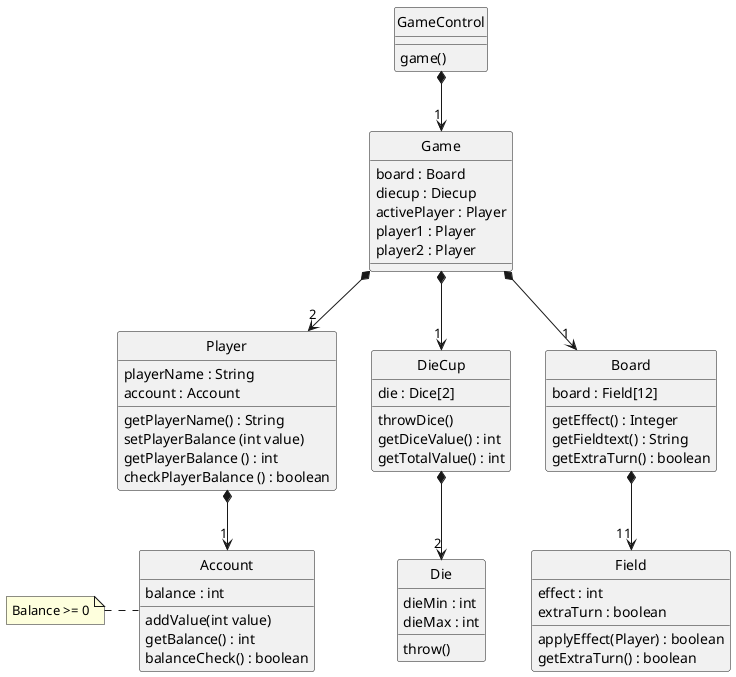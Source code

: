 @startuml ClassDiagram
skinparam style strictuml

class "GameControl" as GameControl {
    
    game()
}

class "Player" as Player {
    playerName : String
    account : Account

    getPlayerName() : String
    setPlayerBalance (int value)
    getPlayerBalance () : int
    checkPlayerBalance () : boolean

}

class "Account" as Account {
    balance : int

    addValue(int value)
    getBalance() : int
    balanceCheck() : boolean
}
note left
    Balance >= 0
    end note

class "DieCup" as Diecup {
    die : Dice[2]
    
    throwDice()
    getDiceValue() : int
    getTotalValue() : int
}

class "Die" as Dice {
    dieMin : int
    dieMax : int

    throw()
}

class "Board" as Board {
    board : Field[12]

    getEffect() : Integer
    getFieldtext() : String
    getExtraTurn() : boolean
}

class "Field" as Field {
    effect : int
    extraTurn : boolean

    applyEffect(Player) : boolean
    getExtraTurn() : boolean
}

class "Game" as Game{
    board : Board
    diecup : Diecup
    activePlayer : Player
    player1 : Player
    player2 : Player
}


Player *--> "1" Account
GameControl *--> "1" Game
Game *--> "2" Player 
Game *--> "1" Board
Board  *--> "11" Field
Game  *--> "1" Diecup
Diecup *--> "2" Dice
@enduml